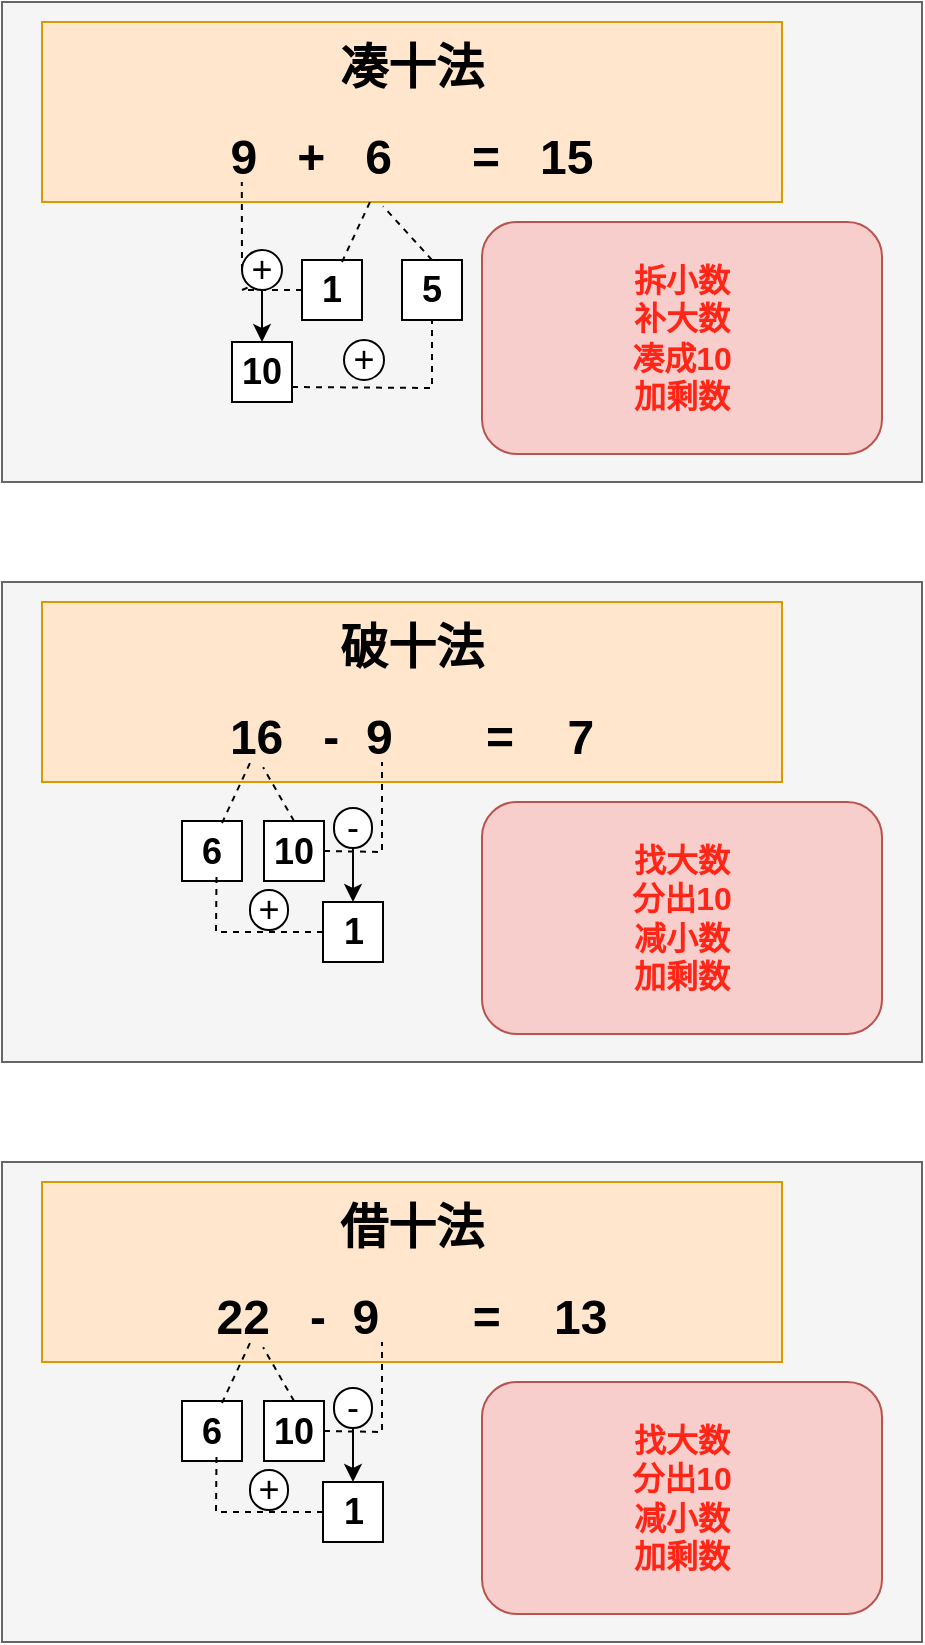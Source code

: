 <mxfile version="22.1.11" type="github">
  <diagram name="第 1 页" id="l7KdkhpSyxvTkMxQmVaT">
    <mxGraphModel dx="784" dy="392" grid="1" gridSize="10" guides="1" tooltips="1" connect="1" arrows="1" fold="1" page="1" pageScale="1" pageWidth="827" pageHeight="1169" math="0" shadow="0">
      <root>
        <mxCell id="0" />
        <mxCell id="1" parent="0" />
        <mxCell id="CvrxvYjm_2S9gg89ooR8-26" value="" style="rounded=0;whiteSpace=wrap;html=1;fillColor=#f5f5f5;fontColor=#333333;strokeColor=#666666;" vertex="1" parent="1">
          <mxGeometry x="120" y="30" width="460" height="240" as="geometry" />
        </mxCell>
        <mxCell id="CvrxvYjm_2S9gg89ooR8-1" value="&lt;h1&gt;凑十法&lt;/h1&gt;&lt;h1&gt;9&amp;nbsp; &amp;nbsp;+&amp;nbsp; &amp;nbsp;6&amp;nbsp; &amp;nbsp; &amp;nbsp; =&amp;nbsp; &amp;nbsp;15&lt;/h1&gt;" style="rounded=0;whiteSpace=wrap;html=1;fillColor=#ffe6cc;strokeColor=#d79b00;align=center;" vertex="1" parent="1">
          <mxGeometry x="140" y="40" width="370" height="90" as="geometry" />
        </mxCell>
        <mxCell id="CvrxvYjm_2S9gg89ooR8-4" value="" style="endArrow=none;dashed=1;html=1;rounded=0;exitX=0.5;exitY=0;exitDx=0;exitDy=0;entryX=0.461;entryY=1.024;entryDx=0;entryDy=0;entryPerimeter=0;" edge="1" parent="1" source="CvrxvYjm_2S9gg89ooR8-6" target="CvrxvYjm_2S9gg89ooR8-1">
          <mxGeometry width="50" height="50" relative="1" as="geometry">
            <mxPoint x="350" y="149" as="sourcePoint" />
            <mxPoint x="314" y="110" as="targetPoint" />
          </mxGeometry>
        </mxCell>
        <mxCell id="CvrxvYjm_2S9gg89ooR8-5" value="&lt;font style=&quot;font-size: 18px;&quot;&gt;&lt;b&gt;1&lt;/b&gt;&lt;/font&gt;" style="whiteSpace=wrap;html=1;aspect=fixed;" vertex="1" parent="1">
          <mxGeometry x="270" y="159" width="30" height="30" as="geometry" />
        </mxCell>
        <mxCell id="CvrxvYjm_2S9gg89ooR8-6" value="&lt;font style=&quot;font-size: 18px;&quot;&gt;&lt;b&gt;5&lt;/b&gt;&lt;/font&gt;" style="whiteSpace=wrap;html=1;aspect=fixed;" vertex="1" parent="1">
          <mxGeometry x="320" y="159" width="30" height="30" as="geometry" />
        </mxCell>
        <mxCell id="CvrxvYjm_2S9gg89ooR8-8" value="" style="endArrow=none;dashed=1;html=1;rounded=0;" edge="1" parent="1" target="CvrxvYjm_2S9gg89ooR8-1">
          <mxGeometry width="50" height="50" relative="1" as="geometry">
            <mxPoint x="290" y="160" as="sourcePoint" />
            <mxPoint x="350" y="140" as="targetPoint" />
          </mxGeometry>
        </mxCell>
        <mxCell id="CvrxvYjm_2S9gg89ooR8-9" value="" style="endArrow=none;dashed=1;html=1;rounded=0;entryX=0.27;entryY=0.889;entryDx=0;entryDy=0;entryPerimeter=0;exitX=0;exitY=0.5;exitDx=0;exitDy=0;" edge="1" parent="1" source="CvrxvYjm_2S9gg89ooR8-11" target="CvrxvYjm_2S9gg89ooR8-1">
          <mxGeometry width="50" height="50" relative="1" as="geometry">
            <mxPoint x="240" y="180" as="sourcePoint" />
            <mxPoint x="250" y="120" as="targetPoint" />
            <Array as="points" />
          </mxGeometry>
        </mxCell>
        <mxCell id="CvrxvYjm_2S9gg89ooR8-13" value="" style="endArrow=none;dashed=1;html=1;rounded=0;entryX=0.27;entryY=0.889;entryDx=0;entryDy=0;entryPerimeter=0;exitX=0;exitY=0.5;exitDx=0;exitDy=0;" edge="1" parent="1" source="CvrxvYjm_2S9gg89ooR8-5" target="CvrxvYjm_2S9gg89ooR8-11">
          <mxGeometry width="50" height="50" relative="1" as="geometry">
            <mxPoint x="270" y="174" as="sourcePoint" />
            <mxPoint x="240" y="120" as="targetPoint" />
            <Array as="points">
              <mxPoint x="240" y="174" />
            </Array>
          </mxGeometry>
        </mxCell>
        <mxCell id="CvrxvYjm_2S9gg89ooR8-11" value="&lt;font style=&quot;font-size: 18px;&quot;&gt;+&lt;/font&gt;" style="rounded=1;whiteSpace=wrap;html=1;labelBorderColor=none;arcSize=50;" vertex="1" parent="1">
          <mxGeometry x="240" y="154" width="20" height="20" as="geometry" />
        </mxCell>
        <mxCell id="CvrxvYjm_2S9gg89ooR8-14" value="&lt;font style=&quot;font-size: 18px;&quot;&gt;&lt;b&gt;10&lt;/b&gt;&lt;/font&gt;" style="whiteSpace=wrap;html=1;aspect=fixed;" vertex="1" parent="1">
          <mxGeometry x="235" y="200" width="30" height="30" as="geometry" />
        </mxCell>
        <mxCell id="CvrxvYjm_2S9gg89ooR8-17" value="" style="endArrow=classic;html=1;rounded=0;exitX=0.5;exitY=1;exitDx=0;exitDy=0;entryX=0.5;entryY=0;entryDx=0;entryDy=0;" edge="1" parent="1" source="CvrxvYjm_2S9gg89ooR8-11" target="CvrxvYjm_2S9gg89ooR8-14">
          <mxGeometry width="50" height="50" relative="1" as="geometry">
            <mxPoint x="265" y="270" as="sourcePoint" />
            <mxPoint x="315" y="220" as="targetPoint" />
          </mxGeometry>
        </mxCell>
        <mxCell id="CvrxvYjm_2S9gg89ooR8-20" value="" style="endArrow=none;dashed=1;html=1;rounded=0;exitX=1;exitY=0.75;exitDx=0;exitDy=0;entryX=0.5;entryY=1;entryDx=0;entryDy=0;" edge="1" parent="1" source="CvrxvYjm_2S9gg89ooR8-14" target="CvrxvYjm_2S9gg89ooR8-6">
          <mxGeometry width="50" height="50" relative="1" as="geometry">
            <mxPoint x="320" y="150" as="sourcePoint" />
            <mxPoint x="370" y="100" as="targetPoint" />
            <Array as="points">
              <mxPoint x="335" y="223" />
            </Array>
          </mxGeometry>
        </mxCell>
        <mxCell id="CvrxvYjm_2S9gg89ooR8-22" value="&lt;font style=&quot;font-size: 18px;&quot;&gt;+&lt;/font&gt;" style="rounded=1;whiteSpace=wrap;html=1;labelBorderColor=none;arcSize=50;" vertex="1" parent="1">
          <mxGeometry x="291" y="199" width="20" height="20" as="geometry" />
        </mxCell>
        <mxCell id="CvrxvYjm_2S9gg89ooR8-23" value="&lt;h5 style=&quot;font-size: 16px;&quot;&gt;&lt;font color=&quot;#ff2617&quot;&gt;&lt;font style=&quot;font-size: 16px;&quot;&gt;拆小数&lt;br&gt;&lt;/font&gt;&lt;font style=&quot;font-size: 16px;&quot;&gt;补大数&lt;br&gt;&lt;/font&gt;&lt;font style=&quot;font-size: 16px;&quot;&gt;凑成10&lt;br&gt;&lt;/font&gt;&lt;font style=&quot;font-size: 16px;&quot;&gt;加剩数&lt;/font&gt;&lt;/font&gt;&lt;/h5&gt;" style="rounded=1;whiteSpace=wrap;html=1;fillColor=#f8cecc;strokeColor=#b85450;" vertex="1" parent="1">
          <mxGeometry x="360" y="140" width="200" height="116" as="geometry" />
        </mxCell>
        <mxCell id="CvrxvYjm_2S9gg89ooR8-27" value="" style="rounded=0;whiteSpace=wrap;html=1;fillColor=#f5f5f5;fontColor=#333333;strokeColor=#666666;" vertex="1" parent="1">
          <mxGeometry x="120" y="320" width="460" height="240" as="geometry" />
        </mxCell>
        <mxCell id="CvrxvYjm_2S9gg89ooR8-28" value="&lt;h1&gt;破十法&lt;/h1&gt;&lt;h1&gt;16&amp;nbsp; &amp;nbsp;-&amp;nbsp; 9&amp;nbsp; &amp;nbsp; &amp;nbsp; &amp;nbsp;=&amp;nbsp; &amp;nbsp; 7&lt;/h1&gt;" style="rounded=0;whiteSpace=wrap;html=1;fillColor=#ffe6cc;strokeColor=#d79b00;align=center;" vertex="1" parent="1">
          <mxGeometry x="140" y="330" width="370" height="90" as="geometry" />
        </mxCell>
        <mxCell id="CvrxvYjm_2S9gg89ooR8-29" value="" style="endArrow=none;dashed=1;html=1;rounded=0;exitX=0.5;exitY=0;exitDx=0;exitDy=0;entryX=0.461;entryY=1.024;entryDx=0;entryDy=0;entryPerimeter=0;" edge="1" parent="1" source="CvrxvYjm_2S9gg89ooR8-31">
          <mxGeometry width="50" height="50" relative="1" as="geometry">
            <mxPoint x="290" y="429.5" as="sourcePoint" />
            <mxPoint x="250.57" y="412.66" as="targetPoint" />
          </mxGeometry>
        </mxCell>
        <mxCell id="CvrxvYjm_2S9gg89ooR8-30" value="&lt;font style=&quot;font-size: 18px;&quot;&gt;&lt;b&gt;6&lt;/b&gt;&lt;/font&gt;" style="whiteSpace=wrap;html=1;aspect=fixed;" vertex="1" parent="1">
          <mxGeometry x="210" y="439.5" width="30" height="30" as="geometry" />
        </mxCell>
        <mxCell id="CvrxvYjm_2S9gg89ooR8-31" value="&lt;font style=&quot;font-size: 18px;&quot;&gt;&lt;b&gt;10&lt;/b&gt;&lt;/font&gt;" style="whiteSpace=wrap;html=1;aspect=fixed;" vertex="1" parent="1">
          <mxGeometry x="251" y="439.5" width="30" height="30" as="geometry" />
        </mxCell>
        <mxCell id="CvrxvYjm_2S9gg89ooR8-32" value="" style="endArrow=none;dashed=1;html=1;rounded=0;" edge="1" parent="1">
          <mxGeometry width="50" height="50" relative="1" as="geometry">
            <mxPoint x="230" y="440.5" as="sourcePoint" />
            <mxPoint x="244" y="410.5" as="targetPoint" />
          </mxGeometry>
        </mxCell>
        <mxCell id="CvrxvYjm_2S9gg89ooR8-36" value="&lt;font style=&quot;font-size: 18px;&quot;&gt;&lt;b&gt;1&lt;/b&gt;&lt;/font&gt;" style="whiteSpace=wrap;html=1;aspect=fixed;" vertex="1" parent="1">
          <mxGeometry x="280.5" y="480" width="30" height="30" as="geometry" />
        </mxCell>
        <mxCell id="CvrxvYjm_2S9gg89ooR8-38" value="" style="endArrow=none;dashed=1;html=1;rounded=0;exitX=1;exitY=0.5;exitDx=0;exitDy=0;" edge="1" parent="1" source="CvrxvYjm_2S9gg89ooR8-31">
          <mxGeometry width="50" height="50" relative="1" as="geometry">
            <mxPoint x="320" y="440" as="sourcePoint" />
            <mxPoint x="310" y="410" as="targetPoint" />
            <Array as="points">
              <mxPoint x="310" y="455" />
            </Array>
          </mxGeometry>
        </mxCell>
        <mxCell id="CvrxvYjm_2S9gg89ooR8-39" value="&lt;font style=&quot;font-size: 18px;&quot;&gt;-&lt;/font&gt;" style="rounded=1;whiteSpace=wrap;html=1;labelBorderColor=none;arcSize=50;" vertex="1" parent="1">
          <mxGeometry x="286" y="433" width="19" height="20" as="geometry" />
        </mxCell>
        <mxCell id="CvrxvYjm_2S9gg89ooR8-40" value="&lt;h5 style=&quot;font-size: 16px;&quot;&gt;&lt;font color=&quot;#ff2617&quot;&gt;&lt;font style=&quot;font-size: 16px;&quot;&gt;找大数&lt;br&gt;&lt;/font&gt;&lt;font style=&quot;font-size: 16px;&quot;&gt;分出10&lt;br&gt;&lt;/font&gt;&lt;font style=&quot;font-size: 16px;&quot;&gt;减小数&lt;br&gt;&lt;/font&gt;&lt;font style=&quot;font-size: 16px;&quot;&gt;加剩数&lt;/font&gt;&lt;/font&gt;&lt;/h5&gt;" style="rounded=1;whiteSpace=wrap;html=1;fillColor=#f8cecc;strokeColor=#b85450;" vertex="1" parent="1">
          <mxGeometry x="360" y="430" width="200" height="116" as="geometry" />
        </mxCell>
        <mxCell id="CvrxvYjm_2S9gg89ooR8-41" value="" style="endArrow=classic;html=1;rounded=0;exitX=0.5;exitY=1;exitDx=0;exitDy=0;entryX=0.5;entryY=0;entryDx=0;entryDy=0;" edge="1" parent="1" source="CvrxvYjm_2S9gg89ooR8-39" target="CvrxvYjm_2S9gg89ooR8-36">
          <mxGeometry width="50" height="50" relative="1" as="geometry">
            <mxPoint x="300" y="460" as="sourcePoint" />
            <mxPoint x="350" y="410" as="targetPoint" />
          </mxGeometry>
        </mxCell>
        <mxCell id="CvrxvYjm_2S9gg89ooR8-43" value="" style="endArrow=none;dashed=1;html=1;rounded=0;entryX=0.576;entryY=0.852;entryDx=0;entryDy=0;entryPerimeter=0;exitX=0;exitY=0.5;exitDx=0;exitDy=0;" edge="1" parent="1" source="CvrxvYjm_2S9gg89ooR8-36" target="CvrxvYjm_2S9gg89ooR8-30">
          <mxGeometry width="50" height="50" relative="1" as="geometry">
            <mxPoint x="300" y="460" as="sourcePoint" />
            <mxPoint x="350" y="410" as="targetPoint" />
            <Array as="points">
              <mxPoint x="227" y="495" />
            </Array>
          </mxGeometry>
        </mxCell>
        <mxCell id="CvrxvYjm_2S9gg89ooR8-44" value="&lt;font style=&quot;font-size: 18px;&quot;&gt;+&lt;/font&gt;" style="rounded=1;whiteSpace=wrap;html=1;labelBorderColor=none;arcSize=50;" vertex="1" parent="1">
          <mxGeometry x="244" y="474" width="19" height="20" as="geometry" />
        </mxCell>
        <mxCell id="CvrxvYjm_2S9gg89ooR8-45" value="" style="rounded=0;whiteSpace=wrap;html=1;fillColor=#f5f5f5;fontColor=#333333;strokeColor=#666666;" vertex="1" parent="1">
          <mxGeometry x="120" y="610" width="460" height="240" as="geometry" />
        </mxCell>
        <mxCell id="CvrxvYjm_2S9gg89ooR8-46" value="&lt;h1&gt;借十法&lt;/h1&gt;&lt;h1&gt;22&amp;nbsp; &amp;nbsp;-&amp;nbsp; 9&amp;nbsp; &amp;nbsp; &amp;nbsp; &amp;nbsp;=&amp;nbsp; &amp;nbsp; 13&lt;/h1&gt;" style="rounded=0;whiteSpace=wrap;html=1;fillColor=#ffe6cc;strokeColor=#d79b00;align=center;" vertex="1" parent="1">
          <mxGeometry x="140" y="620" width="370" height="90" as="geometry" />
        </mxCell>
        <mxCell id="CvrxvYjm_2S9gg89ooR8-47" value="" style="endArrow=none;dashed=1;html=1;rounded=0;exitX=0.5;exitY=0;exitDx=0;exitDy=0;entryX=0.461;entryY=1.024;entryDx=0;entryDy=0;entryPerimeter=0;" edge="1" parent="1" source="CvrxvYjm_2S9gg89ooR8-49">
          <mxGeometry width="50" height="50" relative="1" as="geometry">
            <mxPoint x="290" y="719.5" as="sourcePoint" />
            <mxPoint x="250.57" y="702.66" as="targetPoint" />
          </mxGeometry>
        </mxCell>
        <mxCell id="CvrxvYjm_2S9gg89ooR8-48" value="&lt;font style=&quot;font-size: 18px;&quot;&gt;&lt;b&gt;6&lt;/b&gt;&lt;/font&gt;" style="whiteSpace=wrap;html=1;aspect=fixed;" vertex="1" parent="1">
          <mxGeometry x="210" y="729.5" width="30" height="30" as="geometry" />
        </mxCell>
        <mxCell id="CvrxvYjm_2S9gg89ooR8-49" value="&lt;font style=&quot;font-size: 18px;&quot;&gt;&lt;b&gt;10&lt;/b&gt;&lt;/font&gt;" style="whiteSpace=wrap;html=1;aspect=fixed;" vertex="1" parent="1">
          <mxGeometry x="251" y="729.5" width="30" height="30" as="geometry" />
        </mxCell>
        <mxCell id="CvrxvYjm_2S9gg89ooR8-50" value="" style="endArrow=none;dashed=1;html=1;rounded=0;" edge="1" parent="1">
          <mxGeometry width="50" height="50" relative="1" as="geometry">
            <mxPoint x="230" y="730.5" as="sourcePoint" />
            <mxPoint x="244" y="700.5" as="targetPoint" />
          </mxGeometry>
        </mxCell>
        <mxCell id="CvrxvYjm_2S9gg89ooR8-51" value="&lt;font style=&quot;font-size: 18px;&quot;&gt;&lt;b&gt;1&lt;/b&gt;&lt;/font&gt;" style="whiteSpace=wrap;html=1;aspect=fixed;" vertex="1" parent="1">
          <mxGeometry x="280.5" y="770" width="30" height="30" as="geometry" />
        </mxCell>
        <mxCell id="CvrxvYjm_2S9gg89ooR8-52" value="" style="endArrow=none;dashed=1;html=1;rounded=0;exitX=1;exitY=0.5;exitDx=0;exitDy=0;" edge="1" parent="1" source="CvrxvYjm_2S9gg89ooR8-49">
          <mxGeometry width="50" height="50" relative="1" as="geometry">
            <mxPoint x="320" y="730" as="sourcePoint" />
            <mxPoint x="310" y="700" as="targetPoint" />
            <Array as="points">
              <mxPoint x="310" y="745" />
            </Array>
          </mxGeometry>
        </mxCell>
        <mxCell id="CvrxvYjm_2S9gg89ooR8-53" value="&lt;font style=&quot;font-size: 18px;&quot;&gt;-&lt;/font&gt;" style="rounded=1;whiteSpace=wrap;html=1;labelBorderColor=none;arcSize=50;" vertex="1" parent="1">
          <mxGeometry x="286" y="723" width="19" height="20" as="geometry" />
        </mxCell>
        <mxCell id="CvrxvYjm_2S9gg89ooR8-54" value="&lt;h5 style=&quot;font-size: 16px;&quot;&gt;&lt;font color=&quot;#ff2617&quot;&gt;&lt;font style=&quot;font-size: 16px;&quot;&gt;找大数&lt;br&gt;&lt;/font&gt;&lt;font style=&quot;font-size: 16px;&quot;&gt;分出10&lt;br&gt;&lt;/font&gt;&lt;font style=&quot;font-size: 16px;&quot;&gt;减小数&lt;br&gt;&lt;/font&gt;&lt;font style=&quot;font-size: 16px;&quot;&gt;加剩数&lt;/font&gt;&lt;/font&gt;&lt;/h5&gt;" style="rounded=1;whiteSpace=wrap;html=1;fillColor=#f8cecc;strokeColor=#b85450;" vertex="1" parent="1">
          <mxGeometry x="360" y="720" width="200" height="116" as="geometry" />
        </mxCell>
        <mxCell id="CvrxvYjm_2S9gg89ooR8-55" value="" style="endArrow=classic;html=1;rounded=0;exitX=0.5;exitY=1;exitDx=0;exitDy=0;entryX=0.5;entryY=0;entryDx=0;entryDy=0;" edge="1" parent="1" source="CvrxvYjm_2S9gg89ooR8-53" target="CvrxvYjm_2S9gg89ooR8-51">
          <mxGeometry width="50" height="50" relative="1" as="geometry">
            <mxPoint x="300" y="750" as="sourcePoint" />
            <mxPoint x="350" y="700" as="targetPoint" />
          </mxGeometry>
        </mxCell>
        <mxCell id="CvrxvYjm_2S9gg89ooR8-56" value="" style="endArrow=none;dashed=1;html=1;rounded=0;entryX=0.576;entryY=0.852;entryDx=0;entryDy=0;entryPerimeter=0;exitX=0;exitY=0.5;exitDx=0;exitDy=0;" edge="1" parent="1" source="CvrxvYjm_2S9gg89ooR8-51" target="CvrxvYjm_2S9gg89ooR8-48">
          <mxGeometry width="50" height="50" relative="1" as="geometry">
            <mxPoint x="300" y="750" as="sourcePoint" />
            <mxPoint x="350" y="700" as="targetPoint" />
            <Array as="points">
              <mxPoint x="227" y="785" />
            </Array>
          </mxGeometry>
        </mxCell>
        <mxCell id="CvrxvYjm_2S9gg89ooR8-57" value="&lt;font style=&quot;font-size: 18px;&quot;&gt;+&lt;/font&gt;" style="rounded=1;whiteSpace=wrap;html=1;labelBorderColor=none;arcSize=50;" vertex="1" parent="1">
          <mxGeometry x="244" y="764" width="19" height="20" as="geometry" />
        </mxCell>
      </root>
    </mxGraphModel>
  </diagram>
</mxfile>
